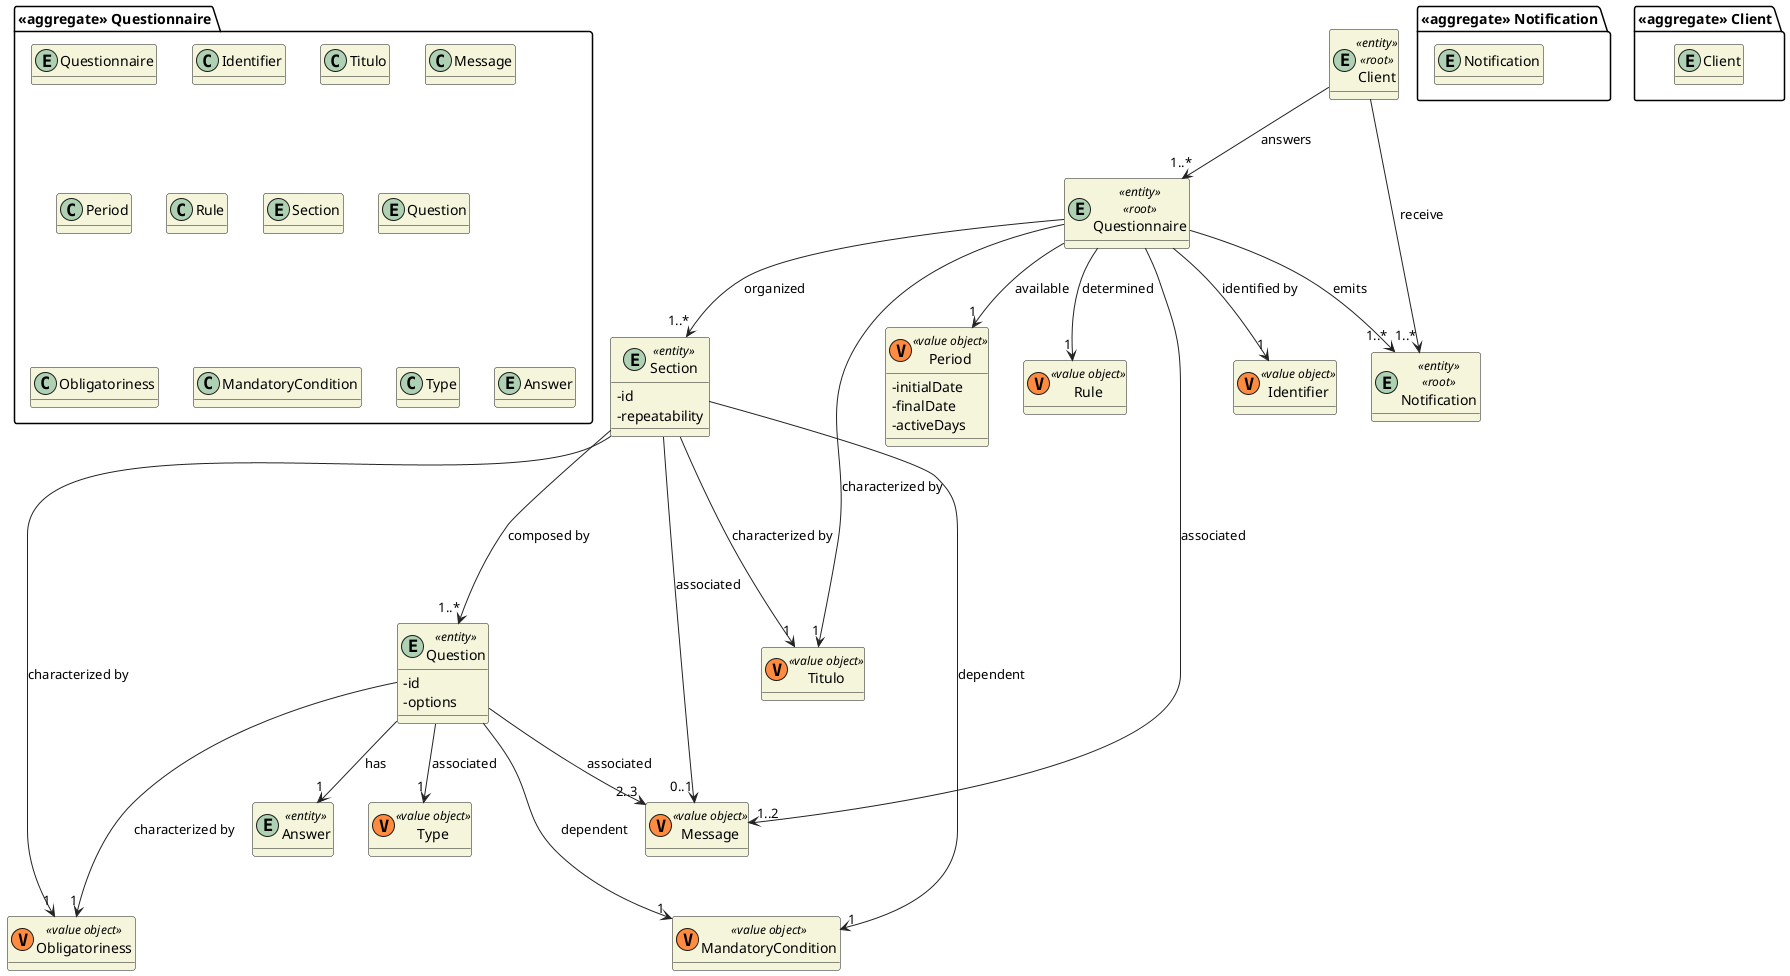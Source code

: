 @startuml

skinparam classAttributeIconSize 0
hide empty attributes
skinparam classBackgroundColor beige
skinparam ArrowColor #222222

package "<<aggregate>> Questionnaire" {
    entity Questionnaire
    class Identifier
    class Titulo
    class Message
    class Period
    class Rule
    entity Section
    entity Question
    class Obligatoriness
    class MandatoryCondition
    class Type
    entity Answer
}

entity Questionnaire <<entity>> <<root>> {

}

class Identifier <<(V,#FF8B40) value object>>
class Titulo <<(V,#FF8B40) value object>>
class Message <<(V,#FF8B40) value object>>
class Obligatoriness <<(V,#FF8B40) value object>>
class Period <<(V,#FF8B40) value object>> {
- initialDate
- finalDate
- activeDays
}
class Rule <<(V,#FF8B40) value object>>
entity Section <<entity>> {
- id
- repeatability
}

class MandatoryCondition <<(V,#FF8B40) value object>>
entity Question <<entity>> {
- id
- options
}
entity Answer <<entity>> {
}
class Type <<(V,#FF8B40) value object>>

Questionnaire --> "1" Identifier : identified by
Questionnaire ---> "1" Titulo: characterized by
Questionnaire --> "1" Period : available
Questionnaire --> "1" Rule : determined
Questionnaire --> "1..*" Section : organized
Questionnaire --> "1..2" Message : associated
Section ---> "1..*" Question: composed by
Section ---> "1" Titulo: characterized by
Section --> "1"  MandatoryCondition: dependent
Section --> "0..1" Message : associated
Section ---> "1" Obligatoriness: characterized by
Question ---> "1" MandatoryCondition: dependent
Question --> "1" Type: associated
Question --> "2..3" Message: associated
Question ---> "1" Obligatoriness: characterized by

Question --> "1" Answer : has
package "<<aggregate>> Notification" {
    entity Notification
}

entity Notification <<entity>> <<root>> {


}

Questionnaire --> "1..*" Notification : emits

package "<<aggregate>> Client" {
    entity Client
}

entity Client <<entity>> <<root>> {

}

Client --> "1..*" Notification : receive
Client --> "1..*" Questionnaire : answers


@enduml